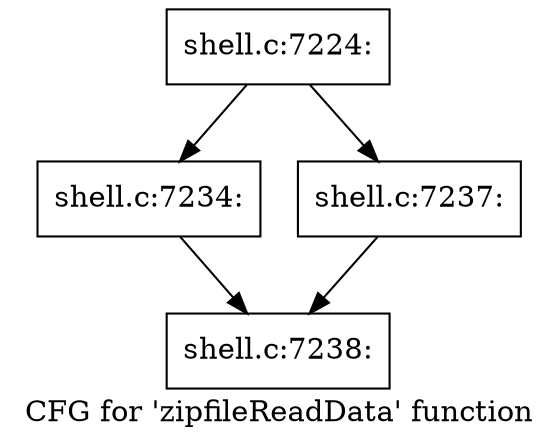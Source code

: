 digraph "CFG for 'zipfileReadData' function" {
	label="CFG for 'zipfileReadData' function";

	Node0x5602763b4980 [shape=record,label="{shell.c:7224:}"];
	Node0x5602763b4980 -> Node0x560276ae44c0;
	Node0x5602763b4980 -> Node0x560276ae4510;
	Node0x560276ae44c0 [shape=record,label="{shell.c:7234:}"];
	Node0x560276ae44c0 -> Node0x560276aceb10;
	Node0x560276ae4510 [shape=record,label="{shell.c:7237:}"];
	Node0x560276ae4510 -> Node0x560276aceb10;
	Node0x560276aceb10 [shape=record,label="{shell.c:7238:}"];
}
